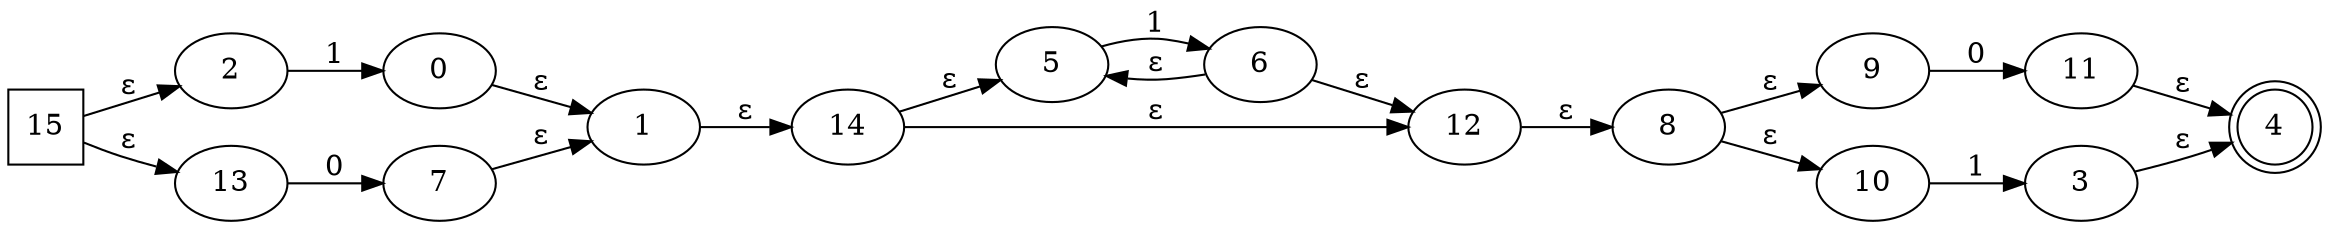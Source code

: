 digraph G {
	rankdir=LR;
	0->1[ label=ɛ ];
	2->0[ label=1 ];
	3->4[ label=ɛ ];
	5->6[ label=1 ];
	7->1[ label=ɛ ];
	8->9[ label=ɛ ];
	8->10[ label=ɛ ];
	11->4[ label=ɛ ];
	12->8[ label=ɛ ];
	13->7[ label=0 ];
	14->5[ label=ɛ ];
	14->12[ label=ɛ ];
	1->14[ label=ɛ ];
	9->11[ label=0 ];
	10->3[ label=1 ];
	6->12[ label=ɛ ];
	6->5[ label=ɛ ];
	15->13[ label=ɛ ];
	15->2[ label=ɛ ];
	0;
	1;
	10;
	11;
	12;
	13;
	14;
	15 [ shape=square ];
	2;
	3;
	4 [ shape=doublecircle ];
	5;
	6;
	7;
	8;
	9;

}

